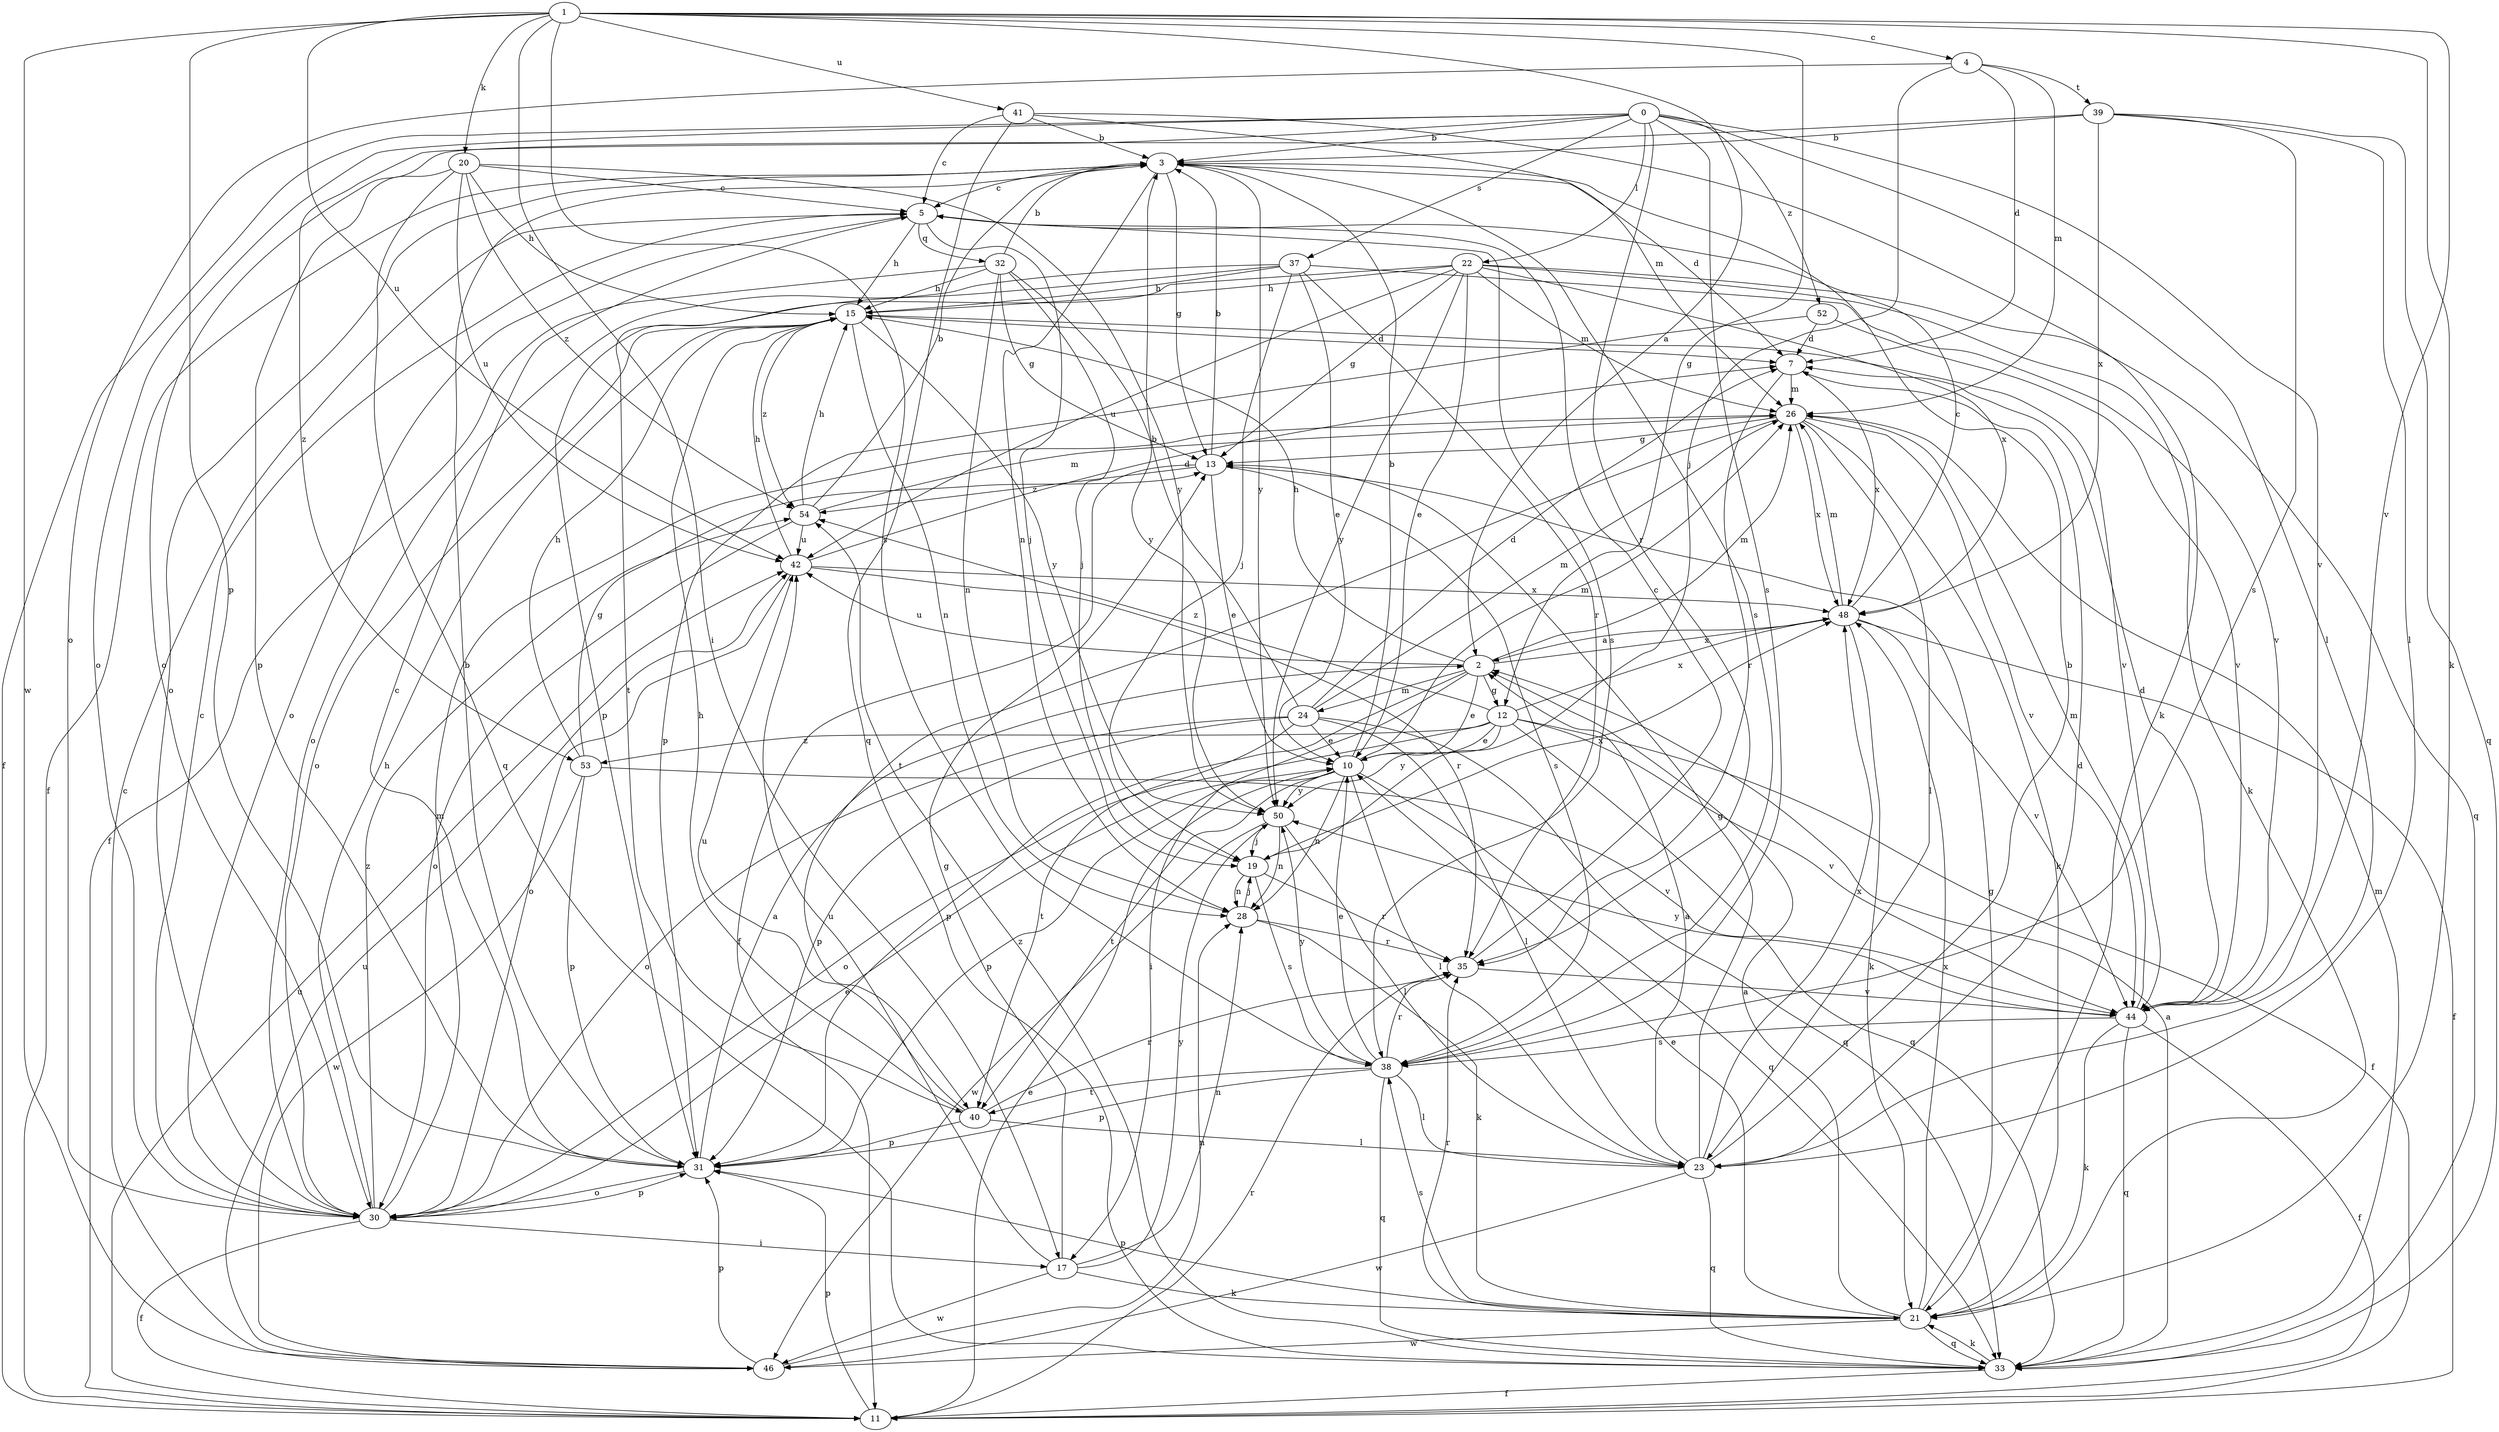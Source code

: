 strict digraph  {
0;
1;
2;
3;
4;
5;
7;
10;
11;
12;
13;
15;
17;
19;
20;
21;
22;
23;
24;
26;
28;
30;
31;
32;
33;
35;
37;
38;
39;
40;
41;
42;
44;
46;
48;
50;
52;
53;
54;
0 -> 3  [label=b];
0 -> 11  [label=f];
0 -> 22  [label=l];
0 -> 23  [label=l];
0 -> 30  [label=o];
0 -> 35  [label=r];
0 -> 37  [label=s];
0 -> 38  [label=s];
0 -> 44  [label=v];
0 -> 52  [label=z];
0 -> 53  [label=z];
1 -> 2  [label=a];
1 -> 4  [label=c];
1 -> 12  [label=g];
1 -> 17  [label=i];
1 -> 20  [label=k];
1 -> 21  [label=k];
1 -> 31  [label=p];
1 -> 38  [label=s];
1 -> 41  [label=u];
1 -> 42  [label=u];
1 -> 44  [label=v];
1 -> 46  [label=w];
2 -> 10  [label=e];
2 -> 12  [label=g];
2 -> 15  [label=h];
2 -> 17  [label=i];
2 -> 24  [label=m];
2 -> 26  [label=m];
2 -> 31  [label=p];
2 -> 42  [label=u];
2 -> 48  [label=x];
3 -> 5  [label=c];
3 -> 7  [label=d];
3 -> 11  [label=f];
3 -> 13  [label=g];
3 -> 28  [label=n];
3 -> 30  [label=o];
3 -> 38  [label=s];
3 -> 50  [label=y];
4 -> 7  [label=d];
4 -> 19  [label=j];
4 -> 26  [label=m];
4 -> 30  [label=o];
4 -> 39  [label=t];
5 -> 15  [label=h];
5 -> 19  [label=j];
5 -> 30  [label=o];
5 -> 32  [label=q];
5 -> 38  [label=s];
7 -> 26  [label=m];
7 -> 35  [label=r];
7 -> 48  [label=x];
10 -> 3  [label=b];
10 -> 23  [label=l];
10 -> 26  [label=m];
10 -> 28  [label=n];
10 -> 31  [label=p];
10 -> 33  [label=q];
10 -> 40  [label=t];
10 -> 50  [label=y];
11 -> 10  [label=e];
11 -> 31  [label=p];
11 -> 35  [label=r];
11 -> 42  [label=u];
12 -> 10  [label=e];
12 -> 11  [label=f];
12 -> 30  [label=o];
12 -> 33  [label=q];
12 -> 44  [label=v];
12 -> 48  [label=x];
12 -> 50  [label=y];
12 -> 53  [label=z];
12 -> 54  [label=z];
13 -> 3  [label=b];
13 -> 10  [label=e];
13 -> 11  [label=f];
13 -> 38  [label=s];
13 -> 54  [label=z];
15 -> 7  [label=d];
15 -> 28  [label=n];
15 -> 30  [label=o];
15 -> 44  [label=v];
15 -> 50  [label=y];
15 -> 54  [label=z];
17 -> 13  [label=g];
17 -> 21  [label=k];
17 -> 28  [label=n];
17 -> 42  [label=u];
17 -> 46  [label=w];
17 -> 50  [label=y];
19 -> 28  [label=n];
19 -> 35  [label=r];
19 -> 38  [label=s];
19 -> 48  [label=x];
20 -> 5  [label=c];
20 -> 15  [label=h];
20 -> 31  [label=p];
20 -> 33  [label=q];
20 -> 42  [label=u];
20 -> 50  [label=y];
20 -> 54  [label=z];
21 -> 2  [label=a];
21 -> 10  [label=e];
21 -> 13  [label=g];
21 -> 31  [label=p];
21 -> 33  [label=q];
21 -> 35  [label=r];
21 -> 38  [label=s];
21 -> 46  [label=w];
21 -> 48  [label=x];
22 -> 10  [label=e];
22 -> 13  [label=g];
22 -> 15  [label=h];
22 -> 21  [label=k];
22 -> 26  [label=m];
22 -> 31  [label=p];
22 -> 33  [label=q];
22 -> 42  [label=u];
22 -> 48  [label=x];
22 -> 50  [label=y];
23 -> 2  [label=a];
23 -> 3  [label=b];
23 -> 7  [label=d];
23 -> 13  [label=g];
23 -> 33  [label=q];
23 -> 46  [label=w];
23 -> 48  [label=x];
24 -> 3  [label=b];
24 -> 7  [label=d];
24 -> 10  [label=e];
24 -> 23  [label=l];
24 -> 26  [label=m];
24 -> 30  [label=o];
24 -> 31  [label=p];
24 -> 33  [label=q];
24 -> 40  [label=t];
26 -> 13  [label=g];
26 -> 21  [label=k];
26 -> 23  [label=l];
26 -> 40  [label=t];
26 -> 44  [label=v];
26 -> 48  [label=x];
28 -> 19  [label=j];
28 -> 21  [label=k];
28 -> 35  [label=r];
30 -> 5  [label=c];
30 -> 10  [label=e];
30 -> 11  [label=f];
30 -> 15  [label=h];
30 -> 17  [label=i];
30 -> 26  [label=m];
30 -> 31  [label=p];
30 -> 54  [label=z];
31 -> 2  [label=a];
31 -> 3  [label=b];
31 -> 5  [label=c];
31 -> 30  [label=o];
32 -> 3  [label=b];
32 -> 11  [label=f];
32 -> 13  [label=g];
32 -> 15  [label=h];
32 -> 19  [label=j];
32 -> 28  [label=n];
32 -> 50  [label=y];
33 -> 2  [label=a];
33 -> 11  [label=f];
33 -> 21  [label=k];
33 -> 26  [label=m];
33 -> 54  [label=z];
35 -> 5  [label=c];
35 -> 44  [label=v];
37 -> 10  [label=e];
37 -> 15  [label=h];
37 -> 19  [label=j];
37 -> 30  [label=o];
37 -> 35  [label=r];
37 -> 40  [label=t];
37 -> 44  [label=v];
38 -> 10  [label=e];
38 -> 23  [label=l];
38 -> 31  [label=p];
38 -> 33  [label=q];
38 -> 35  [label=r];
38 -> 40  [label=t];
38 -> 50  [label=y];
39 -> 3  [label=b];
39 -> 23  [label=l];
39 -> 30  [label=o];
39 -> 33  [label=q];
39 -> 38  [label=s];
39 -> 48  [label=x];
40 -> 15  [label=h];
40 -> 23  [label=l];
40 -> 31  [label=p];
40 -> 35  [label=r];
40 -> 42  [label=u];
41 -> 3  [label=b];
41 -> 5  [label=c];
41 -> 21  [label=k];
41 -> 26  [label=m];
41 -> 33  [label=q];
42 -> 7  [label=d];
42 -> 15  [label=h];
42 -> 30  [label=o];
42 -> 35  [label=r];
42 -> 48  [label=x];
44 -> 7  [label=d];
44 -> 11  [label=f];
44 -> 21  [label=k];
44 -> 26  [label=m];
44 -> 33  [label=q];
44 -> 38  [label=s];
44 -> 50  [label=y];
46 -> 5  [label=c];
46 -> 28  [label=n];
46 -> 31  [label=p];
46 -> 42  [label=u];
48 -> 2  [label=a];
48 -> 5  [label=c];
48 -> 11  [label=f];
48 -> 21  [label=k];
48 -> 26  [label=m];
48 -> 44  [label=v];
50 -> 19  [label=j];
50 -> 23  [label=l];
50 -> 28  [label=n];
50 -> 46  [label=w];
52 -> 7  [label=d];
52 -> 31  [label=p];
52 -> 44  [label=v];
53 -> 13  [label=g];
53 -> 15  [label=h];
53 -> 31  [label=p];
53 -> 44  [label=v];
53 -> 46  [label=w];
54 -> 3  [label=b];
54 -> 15  [label=h];
54 -> 26  [label=m];
54 -> 30  [label=o];
54 -> 42  [label=u];
}
